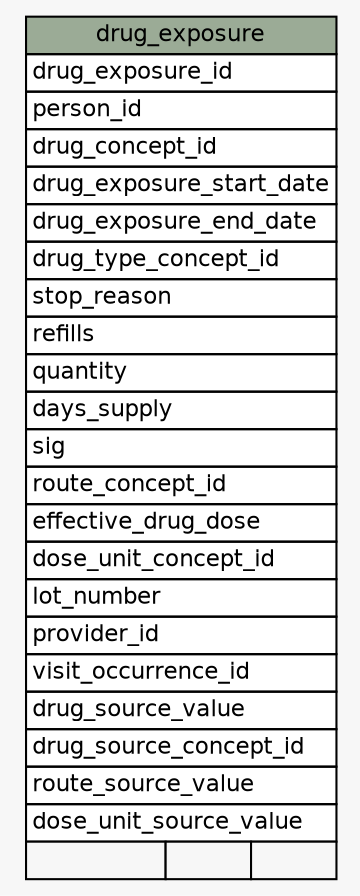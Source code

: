 // dot 2.38.0 on Linux 3.16.0-38-generic
// SchemaSpy rev 590
digraph "drug_exposure" {
  graph [
    rankdir="RL"
    bgcolor="#f7f7f7"
    nodesep="0.18"
    ranksep="0.46"
    fontname="Helvetica"
    fontsize="11"
  ];
  node [
    fontname="Helvetica"
    fontsize="11"
    shape="plaintext"
  ];
  edge [
    arrowsize="0.8"
  ];
  "drug_exposure" [
    label=<
    <TABLE BORDER="0" CELLBORDER="1" CELLSPACING="0" BGCOLOR="#ffffff">
      <TR><TD COLSPAN="3" BGCOLOR="#9bab96" ALIGN="CENTER">drug_exposure</TD></TR>
      <TR><TD PORT="drug_exposure_id" COLSPAN="3" ALIGN="LEFT">drug_exposure_id</TD></TR>
      <TR><TD PORT="person_id" COLSPAN="3" ALIGN="LEFT">person_id</TD></TR>
      <TR><TD PORT="drug_concept_id" COLSPAN="3" ALIGN="LEFT">drug_concept_id</TD></TR>
      <TR><TD PORT="drug_exposure_start_date" COLSPAN="3" ALIGN="LEFT">drug_exposure_start_date</TD></TR>
      <TR><TD PORT="drug_exposure_end_date" COLSPAN="3" ALIGN="LEFT">drug_exposure_end_date</TD></TR>
      <TR><TD PORT="drug_type_concept_id" COLSPAN="3" ALIGN="LEFT">drug_type_concept_id</TD></TR>
      <TR><TD PORT="stop_reason" COLSPAN="3" ALIGN="LEFT">stop_reason</TD></TR>
      <TR><TD PORT="refills" COLSPAN="3" ALIGN="LEFT">refills</TD></TR>
      <TR><TD PORT="quantity" COLSPAN="3" ALIGN="LEFT">quantity</TD></TR>
      <TR><TD PORT="days_supply" COLSPAN="3" ALIGN="LEFT">days_supply</TD></TR>
      <TR><TD PORT="sig" COLSPAN="3" ALIGN="LEFT">sig</TD></TR>
      <TR><TD PORT="route_concept_id" COLSPAN="3" ALIGN="LEFT">route_concept_id</TD></TR>
      <TR><TD PORT="effective_drug_dose" COLSPAN="3" ALIGN="LEFT">effective_drug_dose</TD></TR>
      <TR><TD PORT="dose_unit_concept_id" COLSPAN="3" ALIGN="LEFT">dose_unit_concept_id</TD></TR>
      <TR><TD PORT="lot_number" COLSPAN="3" ALIGN="LEFT">lot_number</TD></TR>
      <TR><TD PORT="provider_id" COLSPAN="3" ALIGN="LEFT">provider_id</TD></TR>
      <TR><TD PORT="visit_occurrence_id" COLSPAN="3" ALIGN="LEFT">visit_occurrence_id</TD></TR>
      <TR><TD PORT="drug_source_value" COLSPAN="3" ALIGN="LEFT">drug_source_value</TD></TR>
      <TR><TD PORT="drug_source_concept_id" COLSPAN="3" ALIGN="LEFT">drug_source_concept_id</TD></TR>
      <TR><TD PORT="route_source_value" COLSPAN="3" ALIGN="LEFT">route_source_value</TD></TR>
      <TR><TD PORT="dose_unit_source_value" COLSPAN="3" ALIGN="LEFT">dose_unit_source_value</TD></TR>
      <TR><TD ALIGN="LEFT" BGCOLOR="#f7f7f7">  </TD><TD ALIGN="RIGHT" BGCOLOR="#f7f7f7">  </TD><TD ALIGN="RIGHT" BGCOLOR="#f7f7f7">  </TD></TR>
    </TABLE>>
    URL="tables/drug_exposure.html"
    tooltip="drug_exposure"
  ];
}
